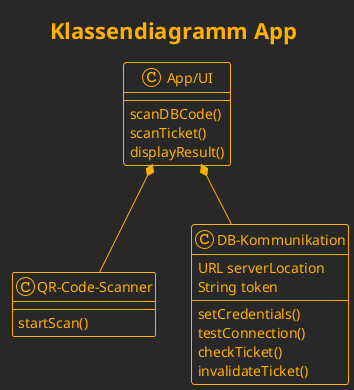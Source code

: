 @startuml Klassendiagramm_App

title Klassendiagramm App
!theme crt-amber

app *-- qr
app *-- api

class "App/UI" as app {
  scanDBCode()
  scanTicket()
  displayResult()
}

class "QR-Code-Scanner" as qr {
  startScan()
}

class "DB-Kommunikation" as api {
  URL serverLocation
  String token
  setCredentials()
  testConnection()
  checkTicket()
  invalidateTicket()
}
@enduml